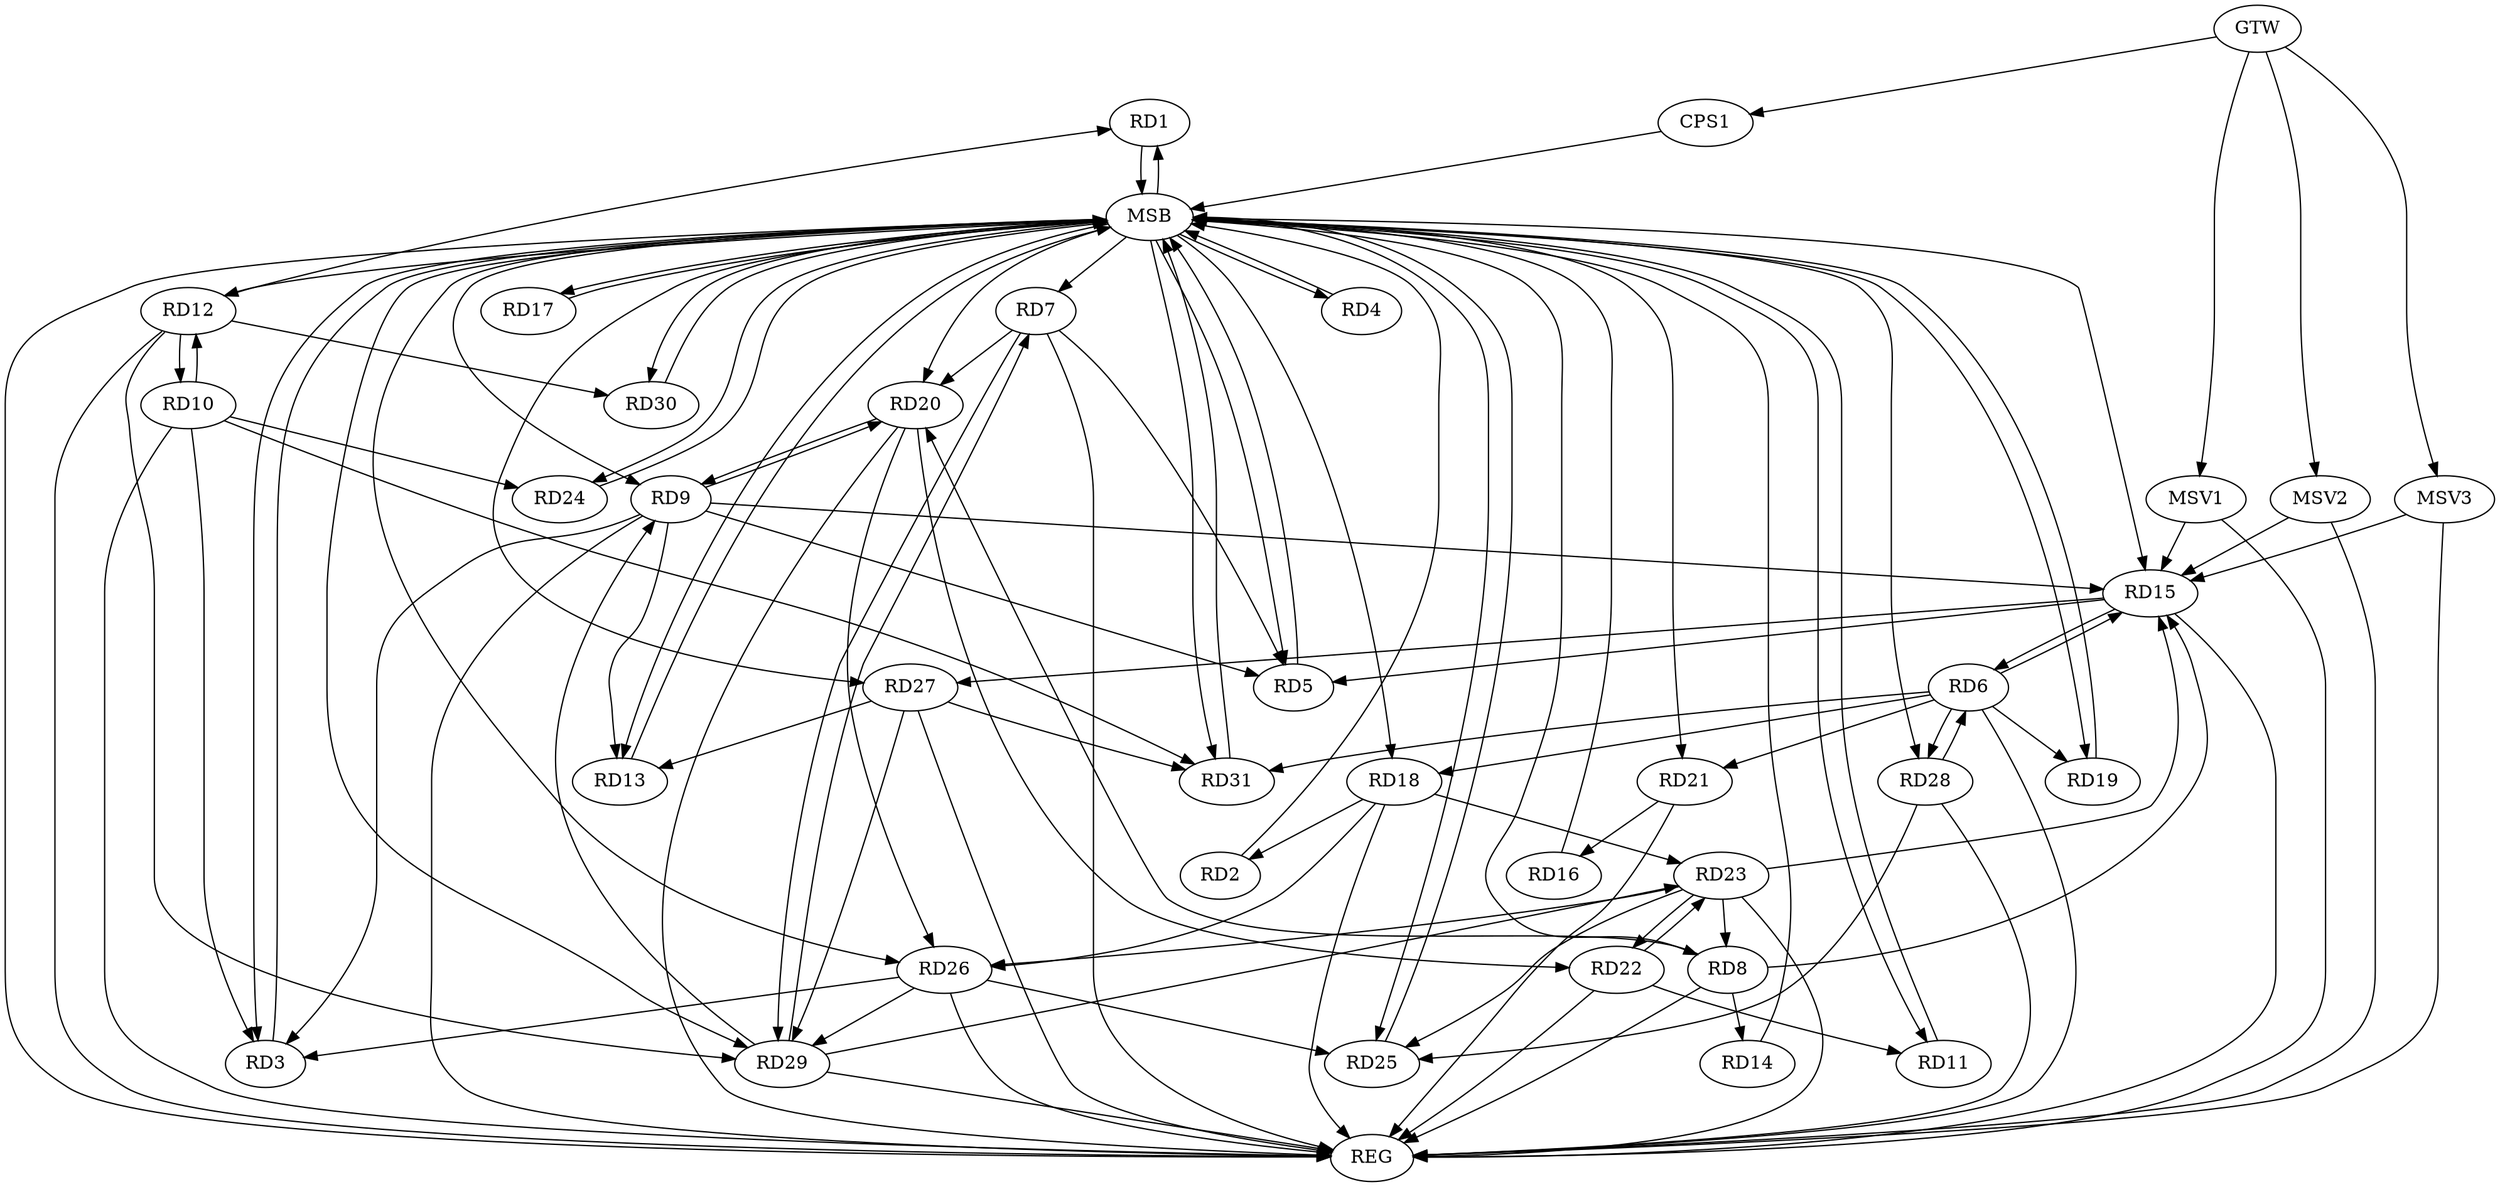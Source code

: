 strict digraph G {
  RD1 [ label="RD1" ];
  RD2 [ label="RD2" ];
  RD3 [ label="RD3" ];
  RD4 [ label="RD4" ];
  RD5 [ label="RD5" ];
  RD6 [ label="RD6" ];
  RD7 [ label="RD7" ];
  RD8 [ label="RD8" ];
  RD9 [ label="RD9" ];
  RD10 [ label="RD10" ];
  RD11 [ label="RD11" ];
  RD12 [ label="RD12" ];
  RD13 [ label="RD13" ];
  RD14 [ label="RD14" ];
  RD15 [ label="RD15" ];
  RD16 [ label="RD16" ];
  RD17 [ label="RD17" ];
  RD18 [ label="RD18" ];
  RD19 [ label="RD19" ];
  RD20 [ label="RD20" ];
  RD21 [ label="RD21" ];
  RD22 [ label="RD22" ];
  RD23 [ label="RD23" ];
  RD24 [ label="RD24" ];
  RD25 [ label="RD25" ];
  RD26 [ label="RD26" ];
  RD27 [ label="RD27" ];
  RD28 [ label="RD28" ];
  RD29 [ label="RD29" ];
  RD30 [ label="RD30" ];
  RD31 [ label="RD31" ];
  CPS1 [ label="CPS1" ];
  GTW [ label="GTW" ];
  REG [ label="REG" ];
  MSB [ label="MSB" ];
  MSV1 [ label="MSV1" ];
  MSV2 [ label="MSV2" ];
  MSV3 [ label="MSV3" ];
  RD12 -> RD1;
  RD18 -> RD2;
  RD9 -> RD3;
  RD10 -> RD3;
  RD26 -> RD3;
  RD7 -> RD5;
  RD9 -> RD5;
  RD15 -> RD5;
  RD6 -> RD15;
  RD15 -> RD6;
  RD6 -> RD18;
  RD6 -> RD19;
  RD6 -> RD21;
  RD6 -> RD28;
  RD28 -> RD6;
  RD6 -> RD31;
  RD7 -> RD20;
  RD7 -> RD29;
  RD29 -> RD7;
  RD8 -> RD14;
  RD8 -> RD15;
  RD8 -> RD20;
  RD23 -> RD8;
  RD9 -> RD13;
  RD9 -> RD15;
  RD9 -> RD20;
  RD20 -> RD9;
  RD29 -> RD9;
  RD10 -> RD12;
  RD12 -> RD10;
  RD10 -> RD24;
  RD10 -> RD31;
  RD22 -> RD11;
  RD12 -> RD29;
  RD12 -> RD30;
  RD27 -> RD13;
  RD23 -> RD15;
  RD15 -> RD27;
  RD21 -> RD16;
  RD18 -> RD23;
  RD18 -> RD26;
  RD20 -> RD22;
  RD20 -> RD26;
  RD22 -> RD23;
  RD23 -> RD22;
  RD23 -> RD25;
  RD23 -> RD26;
  RD29 -> RD23;
  RD26 -> RD25;
  RD28 -> RD25;
  RD26 -> RD29;
  RD27 -> RD29;
  RD27 -> RD31;
  GTW -> CPS1;
  RD6 -> REG;
  RD7 -> REG;
  RD8 -> REG;
  RD9 -> REG;
  RD10 -> REG;
  RD12 -> REG;
  RD15 -> REG;
  RD18 -> REG;
  RD20 -> REG;
  RD21 -> REG;
  RD22 -> REG;
  RD23 -> REG;
  RD26 -> REG;
  RD27 -> REG;
  RD28 -> REG;
  RD29 -> REG;
  RD1 -> MSB;
  MSB -> RD27;
  MSB -> RD30;
  MSB -> RD31;
  MSB -> REG;
  RD2 -> MSB;
  MSB -> RD8;
  MSB -> RD15;
  MSB -> RD18;
  MSB -> RD19;
  MSB -> RD21;
  MSB -> RD24;
  RD3 -> MSB;
  RD4 -> MSB;
  MSB -> RD13;
  RD5 -> MSB;
  MSB -> RD25;
  RD11 -> MSB;
  MSB -> RD1;
  MSB -> RD12;
  RD13 -> MSB;
  MSB -> RD11;
  RD14 -> MSB;
  MSB -> RD5;
  RD16 -> MSB;
  MSB -> RD20;
  MSB -> RD29;
  RD17 -> MSB;
  MSB -> RD4;
  MSB -> RD7;
  RD19 -> MSB;
  RD24 -> MSB;
  RD25 -> MSB;
  MSB -> RD3;
  MSB -> RD17;
  MSB -> RD28;
  RD30 -> MSB;
  RD31 -> MSB;
  MSB -> RD9;
  MSB -> RD26;
  CPS1 -> MSB;
  MSV1 -> RD15;
  MSV2 -> RD15;
  GTW -> MSV1;
  MSV1 -> REG;
  GTW -> MSV2;
  MSV2 -> REG;
  MSV3 -> RD15;
  GTW -> MSV3;
  MSV3 -> REG;
}
